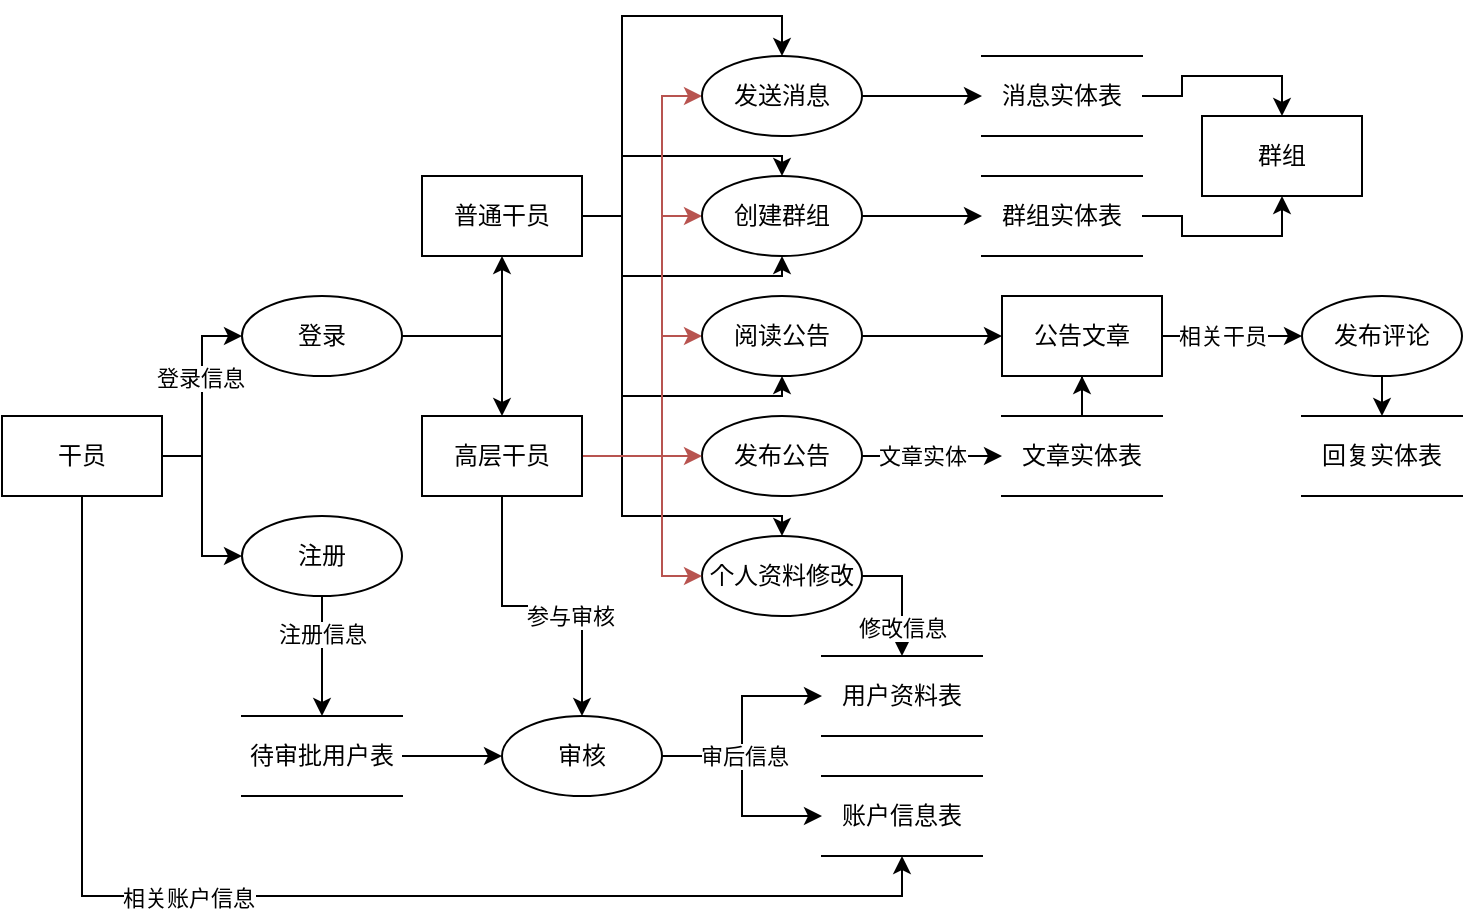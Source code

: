 <mxfile version="20.5.2" type="device"><diagram id="y0cIoNupCKGaptQukm9W" name="Page-1"><mxGraphModel dx="889" dy="476" grid="1" gridSize="10" guides="1" tooltips="1" connect="1" arrows="1" fold="1" page="1" pageScale="1" pageWidth="850" pageHeight="1100" math="0" shadow="0"><root><mxCell id="0"/><mxCell id="1" parent="0"/><mxCell id="CKCRAObqcEYMozoQkvbj-10" style="edgeStyle=orthogonalEdgeStyle;rounded=0;orthogonalLoop=1;jettySize=auto;html=1;entryX=0;entryY=0.5;entryDx=0;entryDy=0;" edge="1" parent="1" source="CKCRAObqcEYMozoQkvbj-1" target="CKCRAObqcEYMozoQkvbj-2"><mxGeometry relative="1" as="geometry"/></mxCell><mxCell id="CKCRAObqcEYMozoQkvbj-11" style="edgeStyle=orthogonalEdgeStyle;rounded=0;orthogonalLoop=1;jettySize=auto;html=1;exitX=1;exitY=0.5;exitDx=0;exitDy=0;entryX=0;entryY=0.5;entryDx=0;entryDy=0;" edge="1" parent="1" source="CKCRAObqcEYMozoQkvbj-1" target="CKCRAObqcEYMozoQkvbj-3"><mxGeometry relative="1" as="geometry"/></mxCell><mxCell id="CKCRAObqcEYMozoQkvbj-27" value="登录信息" style="edgeLabel;html=1;align=center;verticalAlign=middle;resizable=0;points=[];" vertex="1" connectable="0" parent="CKCRAObqcEYMozoQkvbj-11"><mxGeometry x="0.275" y="1" relative="1" as="geometry"><mxPoint y="4" as="offset"/></mxGeometry></mxCell><mxCell id="CKCRAObqcEYMozoQkvbj-28" style="edgeStyle=orthogonalEdgeStyle;rounded=0;orthogonalLoop=1;jettySize=auto;html=1;exitX=0.5;exitY=1;exitDx=0;exitDy=0;entryX=0.5;entryY=1;entryDx=0;entryDy=0;" edge="1" parent="1" source="CKCRAObqcEYMozoQkvbj-1" target="CKCRAObqcEYMozoQkvbj-4"><mxGeometry relative="1" as="geometry"/></mxCell><mxCell id="CKCRAObqcEYMozoQkvbj-29" value="相关账户信息" style="edgeLabel;html=1;align=center;verticalAlign=middle;resizable=0;points=[];" vertex="1" connectable="0" parent="CKCRAObqcEYMozoQkvbj-28"><mxGeometry x="-0.199" y="-1" relative="1" as="geometry"><mxPoint as="offset"/></mxGeometry></mxCell><mxCell id="CKCRAObqcEYMozoQkvbj-1" value="干员" style="rounded=0;whiteSpace=wrap;html=1;" vertex="1" parent="1"><mxGeometry x="40" y="280" width="80" height="40" as="geometry"/></mxCell><mxCell id="CKCRAObqcEYMozoQkvbj-12" style="edgeStyle=orthogonalEdgeStyle;rounded=0;orthogonalLoop=1;jettySize=auto;html=1;exitX=0.5;exitY=1;exitDx=0;exitDy=0;entryX=0.5;entryY=0;entryDx=0;entryDy=0;" edge="1" parent="1" source="CKCRAObqcEYMozoQkvbj-2" target="CKCRAObqcEYMozoQkvbj-6"><mxGeometry relative="1" as="geometry"/></mxCell><mxCell id="CKCRAObqcEYMozoQkvbj-13" value="注册信息" style="edgeLabel;html=1;align=center;verticalAlign=middle;resizable=0;points=[];" vertex="1" connectable="0" parent="CKCRAObqcEYMozoQkvbj-12"><mxGeometry x="-0.366" relative="1" as="geometry"><mxPoint as="offset"/></mxGeometry></mxCell><mxCell id="CKCRAObqcEYMozoQkvbj-2" value="注册" style="ellipse;whiteSpace=wrap;html=1;" vertex="1" parent="1"><mxGeometry x="160" y="330" width="80" height="40" as="geometry"/></mxCell><mxCell id="CKCRAObqcEYMozoQkvbj-35" style="edgeStyle=orthogonalEdgeStyle;rounded=0;orthogonalLoop=1;jettySize=auto;html=1;exitX=1;exitY=0.5;exitDx=0;exitDy=0;entryX=0.5;entryY=1;entryDx=0;entryDy=0;" edge="1" parent="1" source="CKCRAObqcEYMozoQkvbj-3" target="CKCRAObqcEYMozoQkvbj-33"><mxGeometry relative="1" as="geometry"/></mxCell><mxCell id="CKCRAObqcEYMozoQkvbj-36" style="edgeStyle=orthogonalEdgeStyle;rounded=0;orthogonalLoop=1;jettySize=auto;html=1;exitX=1;exitY=0.5;exitDx=0;exitDy=0;entryX=0.5;entryY=0;entryDx=0;entryDy=0;" edge="1" parent="1" source="CKCRAObqcEYMozoQkvbj-3" target="CKCRAObqcEYMozoQkvbj-34"><mxGeometry relative="1" as="geometry"/></mxCell><mxCell id="CKCRAObqcEYMozoQkvbj-3" value="登录" style="ellipse;whiteSpace=wrap;html=1;" vertex="1" parent="1"><mxGeometry x="160" y="220" width="80" height="40" as="geometry"/></mxCell><mxCell id="CKCRAObqcEYMozoQkvbj-4" value="账户信息表" style="shape=partialRectangle;whiteSpace=wrap;html=1;left=0;right=0;fillColor=none;" vertex="1" parent="1"><mxGeometry x="450" y="460" width="80" height="40" as="geometry"/></mxCell><mxCell id="CKCRAObqcEYMozoQkvbj-5" value="用户资料表" style="shape=partialRectangle;whiteSpace=wrap;html=1;left=0;right=0;fillColor=none;" vertex="1" parent="1"><mxGeometry x="450" y="400" width="80" height="40" as="geometry"/></mxCell><mxCell id="CKCRAObqcEYMozoQkvbj-20" style="edgeStyle=orthogonalEdgeStyle;rounded=0;orthogonalLoop=1;jettySize=auto;html=1;exitX=1;exitY=0.5;exitDx=0;exitDy=0;entryX=0;entryY=0.5;entryDx=0;entryDy=0;" edge="1" parent="1" source="CKCRAObqcEYMozoQkvbj-6" target="CKCRAObqcEYMozoQkvbj-18"><mxGeometry relative="1" as="geometry"/></mxCell><mxCell id="CKCRAObqcEYMozoQkvbj-6" value="待审批用户表" style="shape=partialRectangle;whiteSpace=wrap;html=1;left=0;right=0;fillColor=none;" vertex="1" parent="1"><mxGeometry x="160" y="430" width="80" height="40" as="geometry"/></mxCell><mxCell id="CKCRAObqcEYMozoQkvbj-44" style="edgeStyle=orthogonalEdgeStyle;rounded=0;orthogonalLoop=1;jettySize=auto;html=1;exitX=0.5;exitY=0;exitDx=0;exitDy=0;" edge="1" parent="1" source="CKCRAObqcEYMozoQkvbj-7" target="CKCRAObqcEYMozoQkvbj-43"><mxGeometry relative="1" as="geometry"/></mxCell><mxCell id="CKCRAObqcEYMozoQkvbj-7" value="文章实体表" style="shape=partialRectangle;whiteSpace=wrap;html=1;left=0;right=0;fillColor=none;" vertex="1" parent="1"><mxGeometry x="540" y="280" width="80" height="40" as="geometry"/></mxCell><mxCell id="CKCRAObqcEYMozoQkvbj-8" value="回复实体表" style="shape=partialRectangle;whiteSpace=wrap;html=1;left=0;right=0;fillColor=none;" vertex="1" parent="1"><mxGeometry x="690" y="280" width="80" height="40" as="geometry"/></mxCell><mxCell id="CKCRAObqcEYMozoQkvbj-25" style="edgeStyle=orthogonalEdgeStyle;rounded=0;orthogonalLoop=1;jettySize=auto;html=1;exitX=1;exitY=0.5;exitDx=0;exitDy=0;entryX=0.5;entryY=0;entryDx=0;entryDy=0;" edge="1" parent="1" source="CKCRAObqcEYMozoQkvbj-14" target="CKCRAObqcEYMozoQkvbj-5"><mxGeometry relative="1" as="geometry"/></mxCell><mxCell id="CKCRAObqcEYMozoQkvbj-26" value="修改信息" style="edgeLabel;html=1;align=center;verticalAlign=middle;resizable=0;points=[];" vertex="1" connectable="0" parent="CKCRAObqcEYMozoQkvbj-25"><mxGeometry x="0.197" relative="1" as="geometry"><mxPoint y="10" as="offset"/></mxGeometry></mxCell><mxCell id="CKCRAObqcEYMozoQkvbj-14" value="个人资料修改" style="ellipse;whiteSpace=wrap;html=1;" vertex="1" parent="1"><mxGeometry x="390" y="340" width="80" height="40" as="geometry"/></mxCell><mxCell id="CKCRAObqcEYMozoQkvbj-39" style="edgeStyle=orthogonalEdgeStyle;rounded=0;orthogonalLoop=1;jettySize=auto;html=1;exitX=1;exitY=0.5;exitDx=0;exitDy=0;entryX=0;entryY=0.5;entryDx=0;entryDy=0;" edge="1" parent="1" source="CKCRAObqcEYMozoQkvbj-15" target="CKCRAObqcEYMozoQkvbj-7"><mxGeometry relative="1" as="geometry"/></mxCell><mxCell id="CKCRAObqcEYMozoQkvbj-40" value="文章实体" style="edgeLabel;html=1;align=center;verticalAlign=middle;resizable=0;points=[];" vertex="1" connectable="0" parent="CKCRAObqcEYMozoQkvbj-39"><mxGeometry x="-0.33" y="1" relative="1" as="geometry"><mxPoint x="6" y="1" as="offset"/></mxGeometry></mxCell><mxCell id="CKCRAObqcEYMozoQkvbj-15" value="发布公告" style="ellipse;whiteSpace=wrap;html=1;" vertex="1" parent="1"><mxGeometry x="390" y="280" width="80" height="40" as="geometry"/></mxCell><mxCell id="CKCRAObqcEYMozoQkvbj-21" style="edgeStyle=orthogonalEdgeStyle;rounded=0;orthogonalLoop=1;jettySize=auto;html=1;exitX=1;exitY=0.5;exitDx=0;exitDy=0;entryX=0;entryY=0.5;entryDx=0;entryDy=0;" edge="1" parent="1" source="CKCRAObqcEYMozoQkvbj-18" target="CKCRAObqcEYMozoQkvbj-5"><mxGeometry relative="1" as="geometry"/></mxCell><mxCell id="CKCRAObqcEYMozoQkvbj-22" style="edgeStyle=orthogonalEdgeStyle;rounded=0;orthogonalLoop=1;jettySize=auto;html=1;exitX=1;exitY=0.5;exitDx=0;exitDy=0;entryX=0;entryY=0.5;entryDx=0;entryDy=0;" edge="1" parent="1" source="CKCRAObqcEYMozoQkvbj-18" target="CKCRAObqcEYMozoQkvbj-4"><mxGeometry relative="1" as="geometry"/></mxCell><mxCell id="CKCRAObqcEYMozoQkvbj-24" value="审后信息" style="edgeLabel;html=1;align=center;verticalAlign=middle;resizable=0;points=[];" vertex="1" connectable="0" parent="CKCRAObqcEYMozoQkvbj-22"><mxGeometry x="-0.739" y="-1" relative="1" as="geometry"><mxPoint x="26" y="-1" as="offset"/></mxGeometry></mxCell><mxCell id="CKCRAObqcEYMozoQkvbj-18" value="审核" style="ellipse;whiteSpace=wrap;html=1;" vertex="1" parent="1"><mxGeometry x="290" y="430" width="80" height="40" as="geometry"/></mxCell><mxCell id="CKCRAObqcEYMozoQkvbj-66" style="edgeStyle=orthogonalEdgeStyle;rounded=0;orthogonalLoop=1;jettySize=auto;html=1;exitX=1;exitY=0.5;exitDx=0;exitDy=0;entryX=0.5;entryY=0;entryDx=0;entryDy=0;" edge="1" parent="1" source="CKCRAObqcEYMozoQkvbj-33" target="CKCRAObqcEYMozoQkvbj-58"><mxGeometry relative="1" as="geometry"><Array as="points"><mxPoint x="350" y="180"/><mxPoint x="350" y="80"/><mxPoint x="430" y="80"/></Array></mxGeometry></mxCell><mxCell id="CKCRAObqcEYMozoQkvbj-67" style="edgeStyle=orthogonalEdgeStyle;rounded=0;orthogonalLoop=1;jettySize=auto;html=1;exitX=1;exitY=0.5;exitDx=0;exitDy=0;entryX=0.5;entryY=0;entryDx=0;entryDy=0;" edge="1" parent="1" source="CKCRAObqcEYMozoQkvbj-33" target="CKCRAObqcEYMozoQkvbj-52"><mxGeometry relative="1" as="geometry"><Array as="points"><mxPoint x="350" y="180"/><mxPoint x="350" y="150"/><mxPoint x="430" y="150"/></Array></mxGeometry></mxCell><mxCell id="CKCRAObqcEYMozoQkvbj-68" style="edgeStyle=orthogonalEdgeStyle;rounded=0;orthogonalLoop=1;jettySize=auto;html=1;exitX=1;exitY=0.5;exitDx=0;exitDy=0;entryX=0.5;entryY=1;entryDx=0;entryDy=0;" edge="1" parent="1" source="CKCRAObqcEYMozoQkvbj-33" target="CKCRAObqcEYMozoQkvbj-52"><mxGeometry relative="1" as="geometry"><mxPoint x="380" y="220" as="targetPoint"/><Array as="points"><mxPoint x="350" y="180"/><mxPoint x="350" y="210"/><mxPoint x="430" y="210"/></Array></mxGeometry></mxCell><mxCell id="CKCRAObqcEYMozoQkvbj-72" style="edgeStyle=orthogonalEdgeStyle;rounded=0;orthogonalLoop=1;jettySize=auto;html=1;exitX=1;exitY=0.5;exitDx=0;exitDy=0;entryX=0.5;entryY=1;entryDx=0;entryDy=0;" edge="1" parent="1" source="CKCRAObqcEYMozoQkvbj-33" target="CKCRAObqcEYMozoQkvbj-45"><mxGeometry relative="1" as="geometry"><mxPoint x="430" y="270" as="targetPoint"/><Array as="points"><mxPoint x="350" y="180"/><mxPoint x="350" y="270"/><mxPoint x="430" y="270"/></Array></mxGeometry></mxCell><mxCell id="CKCRAObqcEYMozoQkvbj-74" style="edgeStyle=orthogonalEdgeStyle;rounded=0;orthogonalLoop=1;jettySize=auto;html=1;exitX=1;exitY=0.5;exitDx=0;exitDy=0;" edge="1" parent="1" source="CKCRAObqcEYMozoQkvbj-33" target="CKCRAObqcEYMozoQkvbj-14"><mxGeometry relative="1" as="geometry"><Array as="points"><mxPoint x="350" y="180"/><mxPoint x="350" y="330"/><mxPoint x="430" y="330"/></Array></mxGeometry></mxCell><mxCell id="CKCRAObqcEYMozoQkvbj-33" value="普通干员" style="rounded=0;whiteSpace=wrap;html=1;" vertex="1" parent="1"><mxGeometry x="250" y="160" width="80" height="40" as="geometry"/></mxCell><mxCell id="CKCRAObqcEYMozoQkvbj-37" style="edgeStyle=orthogonalEdgeStyle;rounded=0;orthogonalLoop=1;jettySize=auto;html=1;exitX=0.5;exitY=1;exitDx=0;exitDy=0;entryX=0.5;entryY=0;entryDx=0;entryDy=0;" edge="1" parent="1" source="CKCRAObqcEYMozoQkvbj-34" target="CKCRAObqcEYMozoQkvbj-18"><mxGeometry relative="1" as="geometry"/></mxCell><mxCell id="CKCRAObqcEYMozoQkvbj-38" value="参与审核" style="edgeLabel;html=1;align=center;verticalAlign=middle;resizable=0;points=[];" vertex="1" connectable="0" parent="CKCRAObqcEYMozoQkvbj-37"><mxGeometry x="0.185" y="-5" relative="1" as="geometry"><mxPoint as="offset"/></mxGeometry></mxCell><mxCell id="CKCRAObqcEYMozoQkvbj-41" style="edgeStyle=orthogonalEdgeStyle;rounded=0;orthogonalLoop=1;jettySize=auto;html=1;exitX=1;exitY=0.5;exitDx=0;exitDy=0;entryX=0;entryY=0.5;entryDx=0;entryDy=0;fillColor=#f8cecc;strokeColor=#b85450;" edge="1" parent="1" source="CKCRAObqcEYMozoQkvbj-34" target="CKCRAObqcEYMozoQkvbj-15"><mxGeometry relative="1" as="geometry"/></mxCell><mxCell id="CKCRAObqcEYMozoQkvbj-46" style="edgeStyle=orthogonalEdgeStyle;rounded=0;orthogonalLoop=1;jettySize=auto;html=1;exitX=1;exitY=0.5;exitDx=0;exitDy=0;entryX=0;entryY=0.5;entryDx=0;entryDy=0;fillColor=#f8cecc;strokeColor=#b85450;" edge="1" parent="1" source="CKCRAObqcEYMozoQkvbj-34" target="CKCRAObqcEYMozoQkvbj-45"><mxGeometry relative="1" as="geometry"><Array as="points"><mxPoint x="370" y="300"/><mxPoint x="370" y="240"/></Array></mxGeometry></mxCell><mxCell id="CKCRAObqcEYMozoQkvbj-55" style="edgeStyle=orthogonalEdgeStyle;rounded=0;orthogonalLoop=1;jettySize=auto;html=1;exitX=1;exitY=0.5;exitDx=0;exitDy=0;entryX=0;entryY=0.5;entryDx=0;entryDy=0;fillColor=#f8cecc;strokeColor=#b85450;" edge="1" parent="1" source="CKCRAObqcEYMozoQkvbj-34" target="CKCRAObqcEYMozoQkvbj-52"><mxGeometry relative="1" as="geometry"><Array as="points"><mxPoint x="370" y="300"/><mxPoint x="370" y="180"/></Array></mxGeometry></mxCell><mxCell id="CKCRAObqcEYMozoQkvbj-62" style="edgeStyle=orthogonalEdgeStyle;rounded=0;orthogonalLoop=1;jettySize=auto;html=1;exitX=1;exitY=0.5;exitDx=0;exitDy=0;entryX=0;entryY=0.5;entryDx=0;entryDy=0;fillColor=#f8cecc;strokeColor=#b85450;" edge="1" parent="1" source="CKCRAObqcEYMozoQkvbj-34" target="CKCRAObqcEYMozoQkvbj-58"><mxGeometry relative="1" as="geometry"><mxPoint x="392" y="120" as="targetPoint"/><Array as="points"><mxPoint x="370" y="300"/><mxPoint x="370" y="120"/></Array></mxGeometry></mxCell><mxCell id="CKCRAObqcEYMozoQkvbj-64" style="edgeStyle=orthogonalEdgeStyle;rounded=0;orthogonalLoop=1;jettySize=auto;html=1;exitX=1;exitY=0.5;exitDx=0;exitDy=0;entryX=0;entryY=0.5;entryDx=0;entryDy=0;fillColor=#f8cecc;strokeColor=#b85450;" edge="1" parent="1" source="CKCRAObqcEYMozoQkvbj-34" target="CKCRAObqcEYMozoQkvbj-14"><mxGeometry relative="1" as="geometry"><Array as="points"><mxPoint x="370" y="300"/><mxPoint x="370" y="360"/></Array></mxGeometry></mxCell><mxCell id="CKCRAObqcEYMozoQkvbj-34" value="高层干员" style="rounded=0;whiteSpace=wrap;html=1;" vertex="1" parent="1"><mxGeometry x="250" y="280" width="80" height="40" as="geometry"/></mxCell><mxCell id="CKCRAObqcEYMozoQkvbj-65" style="edgeStyle=orthogonalEdgeStyle;rounded=0;orthogonalLoop=1;jettySize=auto;html=1;exitX=1;exitY=0.5;exitDx=0;exitDy=0;entryX=0;entryY=0.5;entryDx=0;entryDy=0;" edge="1" parent="1" source="CKCRAObqcEYMozoQkvbj-43" target="CKCRAObqcEYMozoQkvbj-49"><mxGeometry relative="1" as="geometry"/></mxCell><mxCell id="CKCRAObqcEYMozoQkvbj-75" value="相关干员" style="edgeLabel;html=1;align=center;verticalAlign=middle;resizable=0;points=[];" vertex="1" connectable="0" parent="CKCRAObqcEYMozoQkvbj-65"><mxGeometry x="-0.366" relative="1" as="geometry"><mxPoint x="8" as="offset"/></mxGeometry></mxCell><mxCell id="CKCRAObqcEYMozoQkvbj-43" value="公告文章" style="rounded=0;whiteSpace=wrap;html=1;" vertex="1" parent="1"><mxGeometry x="540" y="220" width="80" height="40" as="geometry"/></mxCell><mxCell id="CKCRAObqcEYMozoQkvbj-47" style="edgeStyle=orthogonalEdgeStyle;rounded=0;orthogonalLoop=1;jettySize=auto;html=1;exitX=1;exitY=0.5;exitDx=0;exitDy=0;entryX=0;entryY=0.5;entryDx=0;entryDy=0;" edge="1" parent="1" source="CKCRAObqcEYMozoQkvbj-45" target="CKCRAObqcEYMozoQkvbj-43"><mxGeometry relative="1" as="geometry"/></mxCell><mxCell id="CKCRAObqcEYMozoQkvbj-45" value="阅读公告" style="ellipse;whiteSpace=wrap;html=1;" vertex="1" parent="1"><mxGeometry x="390" y="220" width="80" height="40" as="geometry"/></mxCell><mxCell id="CKCRAObqcEYMozoQkvbj-50" style="edgeStyle=orthogonalEdgeStyle;rounded=0;orthogonalLoop=1;jettySize=auto;html=1;exitX=0.5;exitY=1;exitDx=0;exitDy=0;entryX=0.5;entryY=0;entryDx=0;entryDy=0;" edge="1" parent="1" source="CKCRAObqcEYMozoQkvbj-49" target="CKCRAObqcEYMozoQkvbj-8"><mxGeometry relative="1" as="geometry"><mxPoint x="730" y="280" as="targetPoint"/></mxGeometry></mxCell><mxCell id="CKCRAObqcEYMozoQkvbj-49" value="发布评论" style="ellipse;whiteSpace=wrap;html=1;" vertex="1" parent="1"><mxGeometry x="690" y="220" width="80" height="40" as="geometry"/></mxCell><mxCell id="CKCRAObqcEYMozoQkvbj-56" style="edgeStyle=orthogonalEdgeStyle;rounded=0;orthogonalLoop=1;jettySize=auto;html=1;exitX=1;exitY=0.5;exitDx=0;exitDy=0;entryX=0;entryY=0.5;entryDx=0;entryDy=0;" edge="1" parent="1" source="CKCRAObqcEYMozoQkvbj-52" target="CKCRAObqcEYMozoQkvbj-53"><mxGeometry relative="1" as="geometry"/></mxCell><mxCell id="CKCRAObqcEYMozoQkvbj-52" value="创建群组" style="ellipse;whiteSpace=wrap;html=1;" vertex="1" parent="1"><mxGeometry x="390" y="160" width="80" height="40" as="geometry"/></mxCell><mxCell id="CKCRAObqcEYMozoQkvbj-60" style="edgeStyle=orthogonalEdgeStyle;rounded=0;orthogonalLoop=1;jettySize=auto;html=1;exitX=1;exitY=0.5;exitDx=0;exitDy=0;entryX=0.5;entryY=1;entryDx=0;entryDy=0;" edge="1" parent="1" source="CKCRAObqcEYMozoQkvbj-53" target="CKCRAObqcEYMozoQkvbj-57"><mxGeometry relative="1" as="geometry"/></mxCell><mxCell id="CKCRAObqcEYMozoQkvbj-53" value="群组实体表" style="shape=partialRectangle;whiteSpace=wrap;html=1;left=0;right=0;fillColor=none;" vertex="1" parent="1"><mxGeometry x="530" y="160" width="80" height="40" as="geometry"/></mxCell><mxCell id="CKCRAObqcEYMozoQkvbj-59" style="edgeStyle=orthogonalEdgeStyle;rounded=0;orthogonalLoop=1;jettySize=auto;html=1;exitX=1;exitY=0.5;exitDx=0;exitDy=0;entryX=0.5;entryY=0;entryDx=0;entryDy=0;" edge="1" parent="1" source="CKCRAObqcEYMozoQkvbj-54" target="CKCRAObqcEYMozoQkvbj-57"><mxGeometry relative="1" as="geometry"/></mxCell><mxCell id="CKCRAObqcEYMozoQkvbj-54" value="消息实体表" style="shape=partialRectangle;whiteSpace=wrap;html=1;left=0;right=0;fillColor=none;" vertex="1" parent="1"><mxGeometry x="530" y="100" width="80" height="40" as="geometry"/></mxCell><mxCell id="CKCRAObqcEYMozoQkvbj-57" value="群组" style="rounded=0;whiteSpace=wrap;html=1;" vertex="1" parent="1"><mxGeometry x="640" y="130" width="80" height="40" as="geometry"/></mxCell><mxCell id="CKCRAObqcEYMozoQkvbj-61" style="edgeStyle=orthogonalEdgeStyle;rounded=0;orthogonalLoop=1;jettySize=auto;html=1;exitX=1;exitY=0.5;exitDx=0;exitDy=0;entryX=0;entryY=0.5;entryDx=0;entryDy=0;" edge="1" parent="1" source="CKCRAObqcEYMozoQkvbj-58" target="CKCRAObqcEYMozoQkvbj-54"><mxGeometry relative="1" as="geometry"/></mxCell><mxCell id="CKCRAObqcEYMozoQkvbj-58" value="发送消息" style="ellipse;whiteSpace=wrap;html=1;" vertex="1" parent="1"><mxGeometry x="390" y="100" width="80" height="40" as="geometry"/></mxCell></root></mxGraphModel></diagram></mxfile>